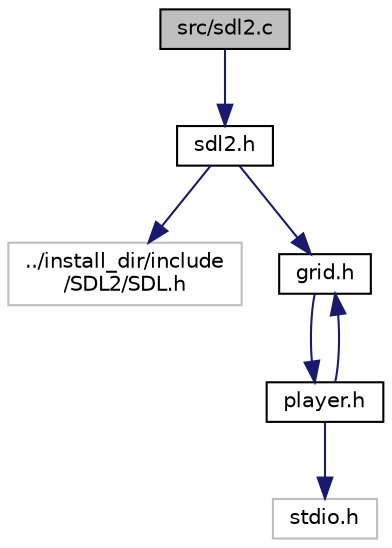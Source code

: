 digraph "src/sdl2.c"
{
 // LATEX_PDF_SIZE
  edge [fontname="Helvetica",fontsize="10",labelfontname="Helvetica",labelfontsize="10"];
  node [fontname="Helvetica",fontsize="10",shape=record];
  Node1 [label="src/sdl2.c",height=0.2,width=0.4,color="black", fillcolor="grey75", style="filled", fontcolor="black",tooltip="fichier contenant les fonctions sdl_init, display_sdl2, event et event_sdl2"];
  Node1 -> Node2 [color="midnightblue",fontsize="10",style="solid",fontname="Helvetica"];
  Node2 [label="sdl2.h",height=0.2,width=0.4,color="black", fillcolor="white", style="filled",URL="$sdl2_8h.html",tooltip="Contient la structure SDLContext (gere la taille de la fenetre), enum Event (different evenement decl..."];
  Node2 -> Node3 [color="midnightblue",fontsize="10",style="solid",fontname="Helvetica"];
  Node3 [label="../install_dir/include\l/SDL2/SDL.h",height=0.2,width=0.4,color="grey75", fillcolor="white", style="filled",tooltip=" "];
  Node2 -> Node4 [color="midnightblue",fontsize="10",style="solid",fontname="Helvetica"];
  Node4 [label="grid.h",height=0.2,width=0.4,color="black", fillcolor="white", style="filled",URL="$grid_8h.html",tooltip="Contient enum caseType et la structure Grid ainsi que les prototypes de fonctions."];
  Node4 -> Node5 [color="midnightblue",fontsize="10",style="solid",fontname="Helvetica"];
  Node5 [label="player.h",height=0.2,width=0.4,color="black", fillcolor="white", style="filled",URL="$player_8h.html",tooltip="Contient enum Direction , les prototypes de fonctions et la structure Player."];
  Node5 -> Node6 [color="midnightblue",fontsize="10",style="solid",fontname="Helvetica"];
  Node6 [label="stdio.h",height=0.2,width=0.4,color="grey75", fillcolor="white", style="filled",tooltip=" "];
  Node5 -> Node4 [color="midnightblue",fontsize="10",style="solid",fontname="Helvetica"];
}
